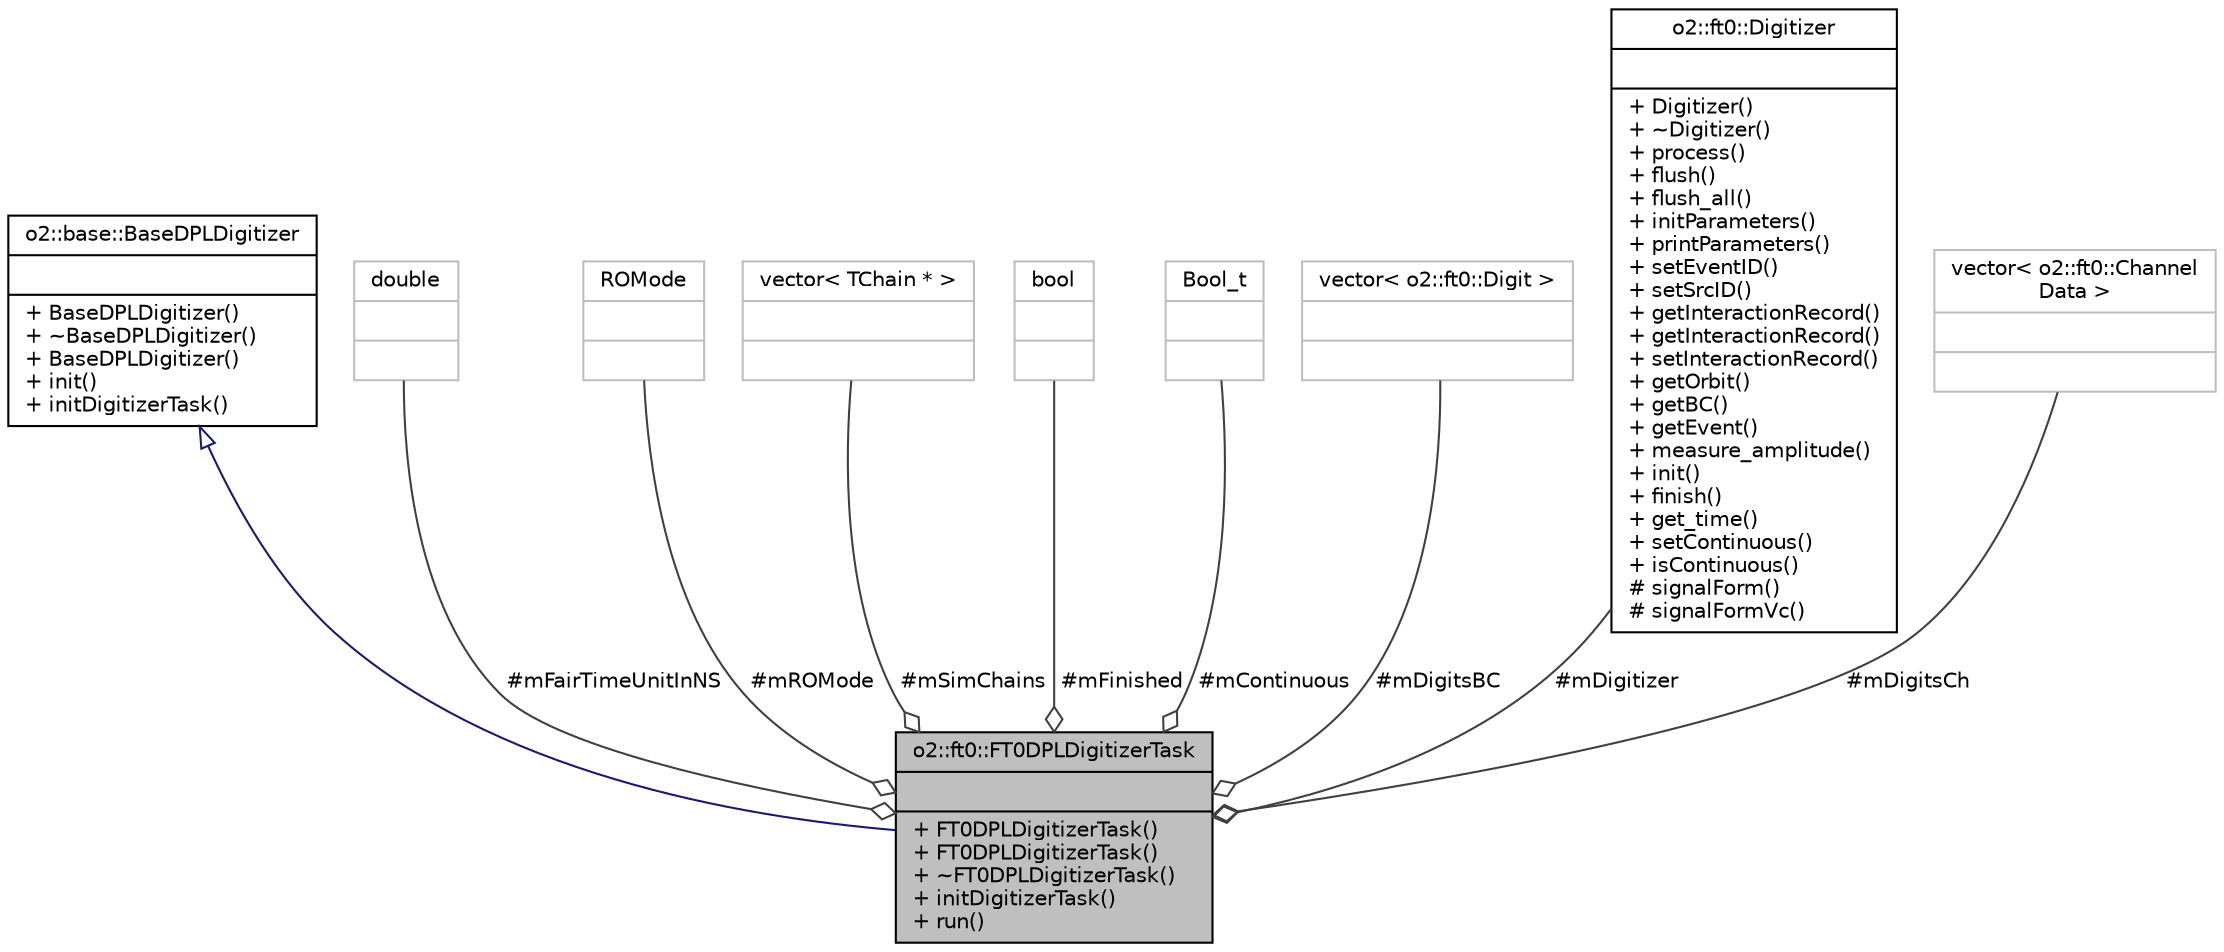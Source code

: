 digraph "o2::ft0::FT0DPLDigitizerTask"
{
 // INTERACTIVE_SVG=YES
  bgcolor="transparent";
  edge [fontname="Helvetica",fontsize="10",labelfontname="Helvetica",labelfontsize="10"];
  node [fontname="Helvetica",fontsize="10",shape=record];
  Node2 [label="{o2::ft0::FT0DPLDigitizerTask\n||+ FT0DPLDigitizerTask()\l+ FT0DPLDigitizerTask()\l+ ~FT0DPLDigitizerTask()\l+ initDigitizerTask()\l+ run()\l}",height=0.2,width=0.4,color="black", fillcolor="grey75", style="filled", fontcolor="black"];
  Node3 -> Node2 [dir="back",color="midnightblue",fontsize="10",style="solid",arrowtail="onormal",fontname="Helvetica"];
  Node3 [label="{o2::base::BaseDPLDigitizer\n||+ BaseDPLDigitizer()\l+ ~BaseDPLDigitizer()\l+ BaseDPLDigitizer()\l+ init()\l+ initDigitizerTask()\l}",height=0.2,width=0.4,color="black",URL="$de/de1/classo2_1_1base_1_1BaseDPLDigitizer.html"];
  Node4 -> Node2 [color="grey25",fontsize="10",style="solid",label=" #mFairTimeUnitInNS" ,arrowhead="odiamond",fontname="Helvetica"];
  Node4 [label="{double\n||}",height=0.2,width=0.4,color="grey75"];
  Node5 -> Node2 [color="grey25",fontsize="10",style="solid",label=" #mROMode" ,arrowhead="odiamond",fontname="Helvetica"];
  Node5 [label="{ROMode\n||}",height=0.2,width=0.4,color="grey75"];
  Node6 -> Node2 [color="grey25",fontsize="10",style="solid",label=" #mSimChains" ,arrowhead="odiamond",fontname="Helvetica"];
  Node6 [label="{vector\< TChain * \>\n||}",height=0.2,width=0.4,color="grey75"];
  Node7 -> Node2 [color="grey25",fontsize="10",style="solid",label=" #mFinished" ,arrowhead="odiamond",fontname="Helvetica"];
  Node7 [label="{bool\n||}",height=0.2,width=0.4,color="grey75"];
  Node8 -> Node2 [color="grey25",fontsize="10",style="solid",label=" #mContinuous" ,arrowhead="odiamond",fontname="Helvetica"];
  Node8 [label="{Bool_t\n||}",height=0.2,width=0.4,color="grey75"];
  Node9 -> Node2 [color="grey25",fontsize="10",style="solid",label=" #mDigitsBC" ,arrowhead="odiamond",fontname="Helvetica"];
  Node9 [label="{vector\< o2::ft0::Digit \>\n||}",height=0.2,width=0.4,color="grey75"];
  Node10 -> Node2 [color="grey25",fontsize="10",style="solid",label=" #mDigitizer" ,arrowhead="odiamond",fontname="Helvetica"];
  Node10 [label="{o2::ft0::Digitizer\n||+ Digitizer()\l+ ~Digitizer()\l+ process()\l+ flush()\l+ flush_all()\l+ initParameters()\l+ printParameters()\l+ setEventID()\l+ setSrcID()\l+ getInteractionRecord()\l+ getInteractionRecord()\l+ setInteractionRecord()\l+ getOrbit()\l+ getBC()\l+ getEvent()\l+ measure_amplitude()\l+ init()\l+ finish()\l+ get_time()\l+ setContinuous()\l+ isContinuous()\l# signalForm()\l# signalFormVc()\l}",height=0.2,width=0.4,color="black",URL="$d4/dba/classo2_1_1ft0_1_1Digitizer.html"];
  Node11 -> Node2 [color="grey25",fontsize="10",style="solid",label=" #mDigitsCh" ,arrowhead="odiamond",fontname="Helvetica"];
  Node11 [label="{vector\< o2::ft0::Channel\lData \>\n||}",height=0.2,width=0.4,color="grey75"];
}
